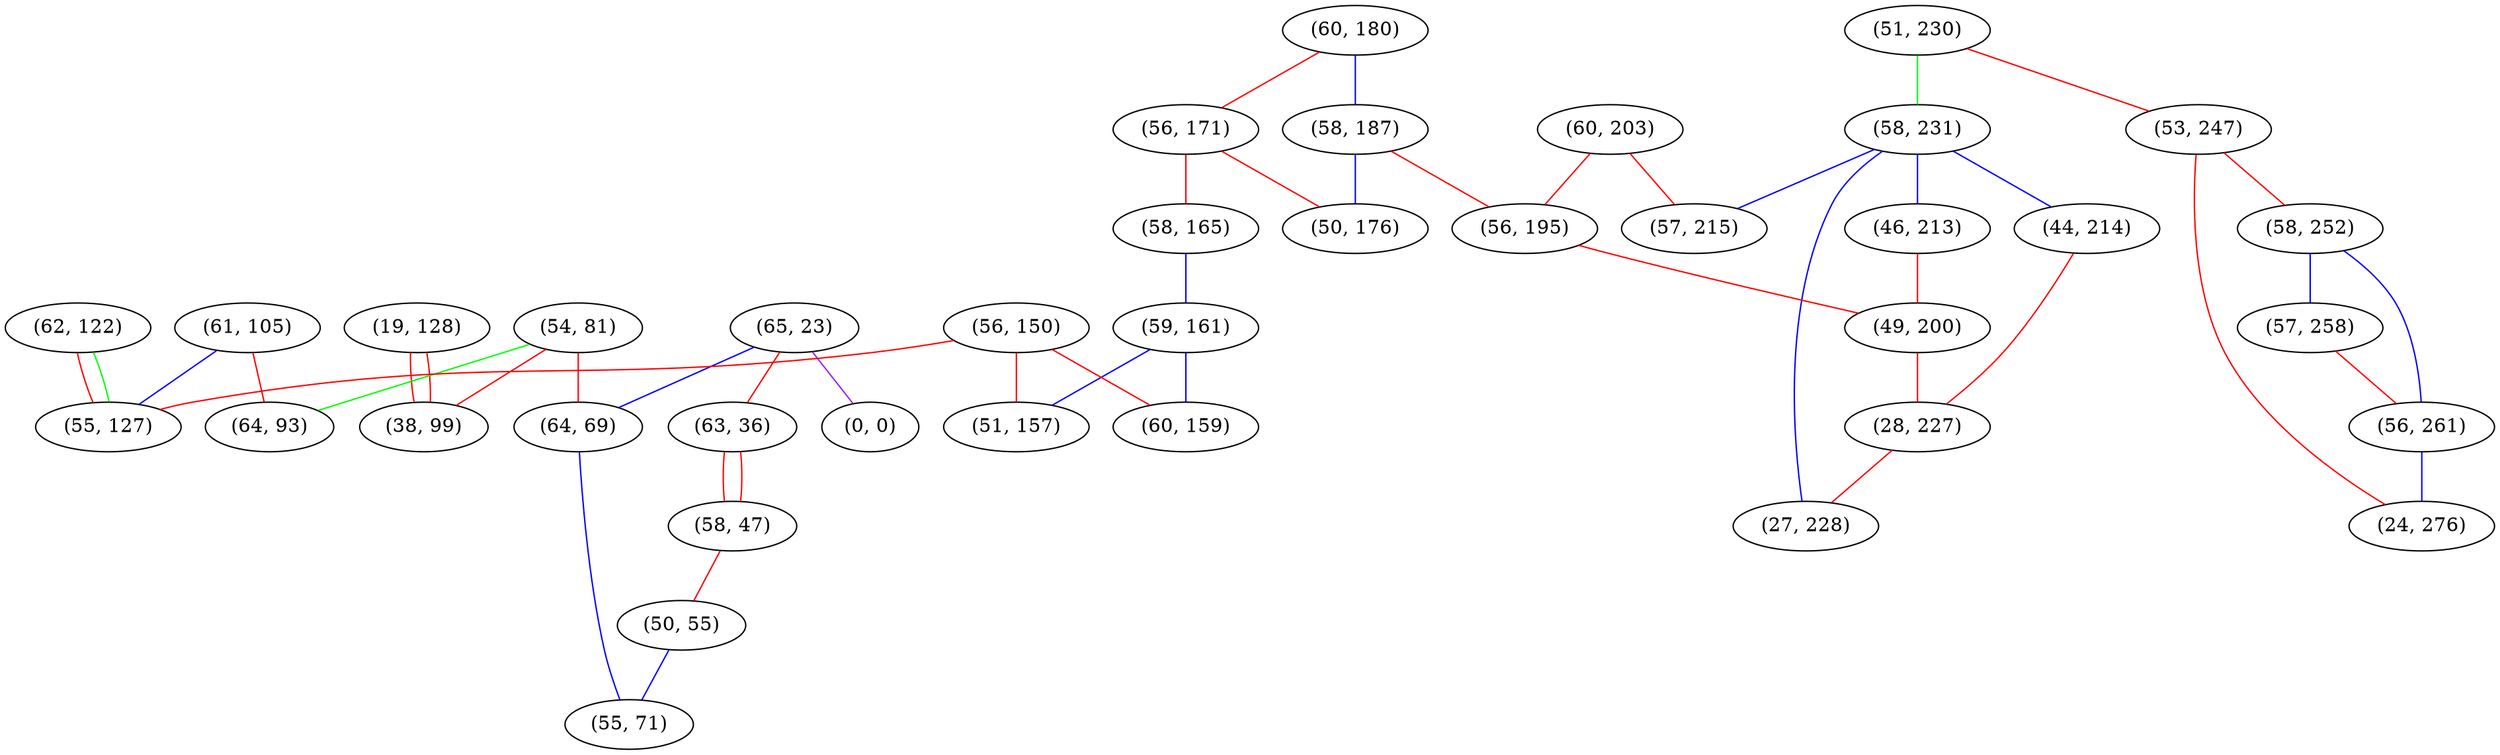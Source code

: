 graph "" {
"(62, 122)";
"(51, 230)";
"(65, 23)";
"(63, 36)";
"(61, 105)";
"(53, 247)";
"(58, 252)";
"(57, 258)";
"(60, 180)";
"(19, 128)";
"(56, 171)";
"(58, 187)";
"(54, 81)";
"(38, 99)";
"(58, 165)";
"(59, 161)";
"(58, 231)";
"(56, 150)";
"(64, 93)";
"(44, 214)";
"(58, 47)";
"(0, 0)";
"(55, 127)";
"(60, 203)";
"(51, 157)";
"(56, 261)";
"(60, 159)";
"(56, 195)";
"(64, 69)";
"(46, 213)";
"(24, 276)";
"(50, 55)";
"(49, 200)";
"(28, 227)";
"(50, 176)";
"(27, 228)";
"(55, 71)";
"(57, 215)";
"(62, 122)" -- "(55, 127)"  [color=red, key=0, weight=1];
"(62, 122)" -- "(55, 127)"  [color=green, key=1, weight=2];
"(51, 230)" -- "(58, 231)"  [color=green, key=0, weight=2];
"(51, 230)" -- "(53, 247)"  [color=red, key=0, weight=1];
"(65, 23)" -- "(63, 36)"  [color=red, key=0, weight=1];
"(65, 23)" -- "(0, 0)"  [color=purple, key=0, weight=4];
"(65, 23)" -- "(64, 69)"  [color=blue, key=0, weight=3];
"(63, 36)" -- "(58, 47)"  [color=red, key=0, weight=1];
"(63, 36)" -- "(58, 47)"  [color=red, key=1, weight=1];
"(61, 105)" -- "(64, 93)"  [color=red, key=0, weight=1];
"(61, 105)" -- "(55, 127)"  [color=blue, key=0, weight=3];
"(53, 247)" -- "(58, 252)"  [color=red, key=0, weight=1];
"(53, 247)" -- "(24, 276)"  [color=red, key=0, weight=1];
"(58, 252)" -- "(57, 258)"  [color=blue, key=0, weight=3];
"(58, 252)" -- "(56, 261)"  [color=blue, key=0, weight=3];
"(57, 258)" -- "(56, 261)"  [color=red, key=0, weight=1];
"(60, 180)" -- "(56, 171)"  [color=red, key=0, weight=1];
"(60, 180)" -- "(58, 187)"  [color=blue, key=0, weight=3];
"(19, 128)" -- "(38, 99)"  [color=red, key=0, weight=1];
"(19, 128)" -- "(38, 99)"  [color=red, key=1, weight=1];
"(56, 171)" -- "(50, 176)"  [color=red, key=0, weight=1];
"(56, 171)" -- "(58, 165)"  [color=red, key=0, weight=1];
"(58, 187)" -- "(50, 176)"  [color=blue, key=0, weight=3];
"(58, 187)" -- "(56, 195)"  [color=red, key=0, weight=1];
"(54, 81)" -- "(38, 99)"  [color=red, key=0, weight=1];
"(54, 81)" -- "(64, 69)"  [color=red, key=0, weight=1];
"(54, 81)" -- "(64, 93)"  [color=green, key=0, weight=2];
"(58, 165)" -- "(59, 161)"  [color=blue, key=0, weight=3];
"(59, 161)" -- "(60, 159)"  [color=blue, key=0, weight=3];
"(59, 161)" -- "(51, 157)"  [color=blue, key=0, weight=3];
"(58, 231)" -- "(46, 213)"  [color=blue, key=0, weight=3];
"(58, 231)" -- "(27, 228)"  [color=blue, key=0, weight=3];
"(58, 231)" -- "(44, 214)"  [color=blue, key=0, weight=3];
"(58, 231)" -- "(57, 215)"  [color=blue, key=0, weight=3];
"(56, 150)" -- "(60, 159)"  [color=red, key=0, weight=1];
"(56, 150)" -- "(55, 127)"  [color=red, key=0, weight=1];
"(56, 150)" -- "(51, 157)"  [color=red, key=0, weight=1];
"(44, 214)" -- "(28, 227)"  [color=red, key=0, weight=1];
"(58, 47)" -- "(50, 55)"  [color=red, key=0, weight=1];
"(60, 203)" -- "(56, 195)"  [color=red, key=0, weight=1];
"(60, 203)" -- "(57, 215)"  [color=red, key=0, weight=1];
"(56, 261)" -- "(24, 276)"  [color=blue, key=0, weight=3];
"(56, 195)" -- "(49, 200)"  [color=red, key=0, weight=1];
"(64, 69)" -- "(55, 71)"  [color=blue, key=0, weight=3];
"(46, 213)" -- "(49, 200)"  [color=red, key=0, weight=1];
"(50, 55)" -- "(55, 71)"  [color=blue, key=0, weight=3];
"(49, 200)" -- "(28, 227)"  [color=red, key=0, weight=1];
"(28, 227)" -- "(27, 228)"  [color=red, key=0, weight=1];
}
